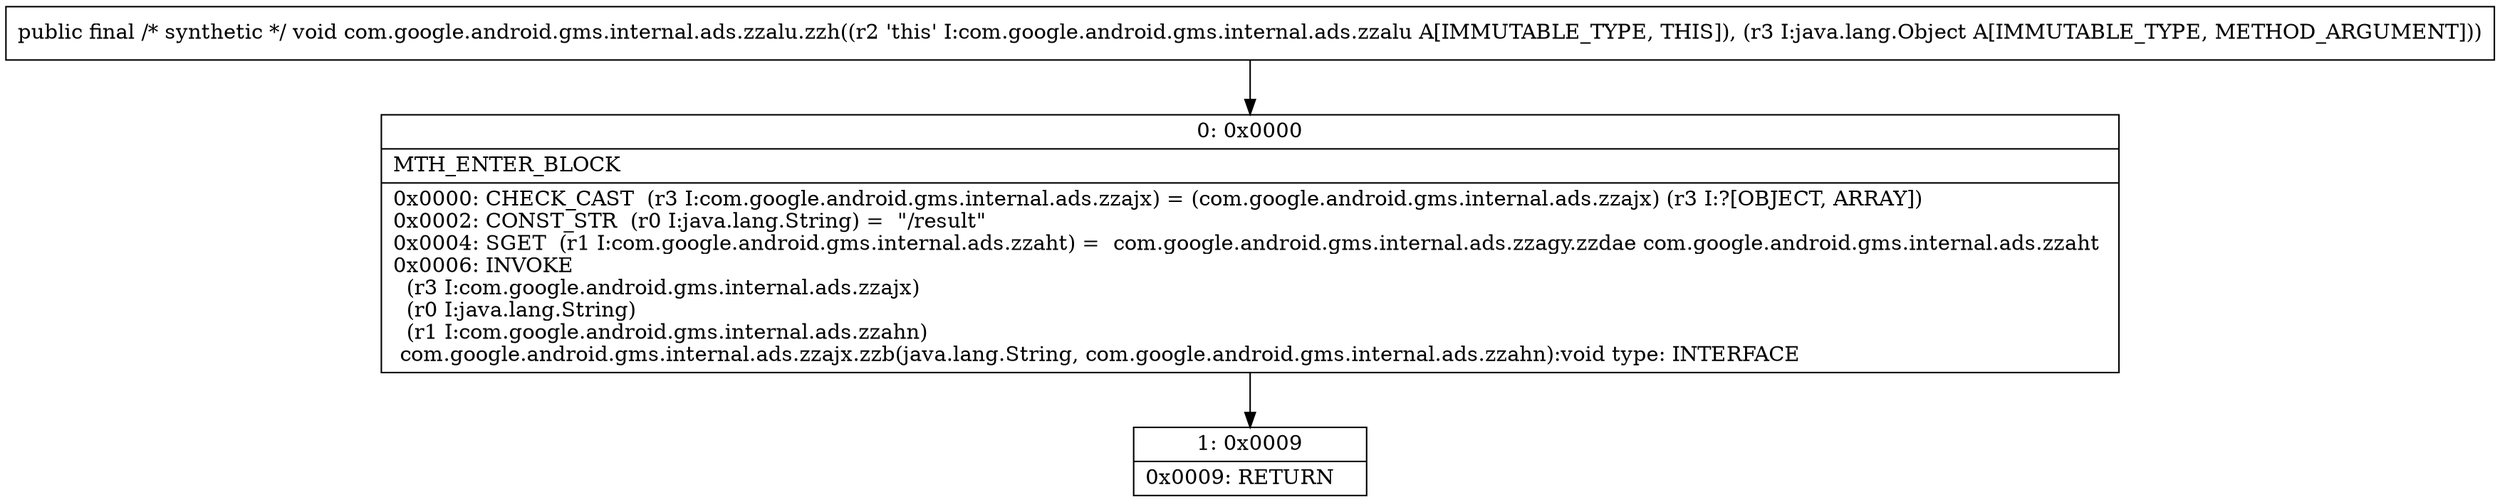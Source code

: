 digraph "CFG forcom.google.android.gms.internal.ads.zzalu.zzh(Ljava\/lang\/Object;)V" {
Node_0 [shape=record,label="{0\:\ 0x0000|MTH_ENTER_BLOCK\l|0x0000: CHECK_CAST  (r3 I:com.google.android.gms.internal.ads.zzajx) = (com.google.android.gms.internal.ads.zzajx) (r3 I:?[OBJECT, ARRAY]) \l0x0002: CONST_STR  (r0 I:java.lang.String) =  \"\/result\" \l0x0004: SGET  (r1 I:com.google.android.gms.internal.ads.zzaht) =  com.google.android.gms.internal.ads.zzagy.zzdae com.google.android.gms.internal.ads.zzaht \l0x0006: INVOKE  \l  (r3 I:com.google.android.gms.internal.ads.zzajx)\l  (r0 I:java.lang.String)\l  (r1 I:com.google.android.gms.internal.ads.zzahn)\l com.google.android.gms.internal.ads.zzajx.zzb(java.lang.String, com.google.android.gms.internal.ads.zzahn):void type: INTERFACE \l}"];
Node_1 [shape=record,label="{1\:\ 0x0009|0x0009: RETURN   \l}"];
MethodNode[shape=record,label="{public final \/* synthetic *\/ void com.google.android.gms.internal.ads.zzalu.zzh((r2 'this' I:com.google.android.gms.internal.ads.zzalu A[IMMUTABLE_TYPE, THIS]), (r3 I:java.lang.Object A[IMMUTABLE_TYPE, METHOD_ARGUMENT])) }"];
MethodNode -> Node_0;
Node_0 -> Node_1;
}


